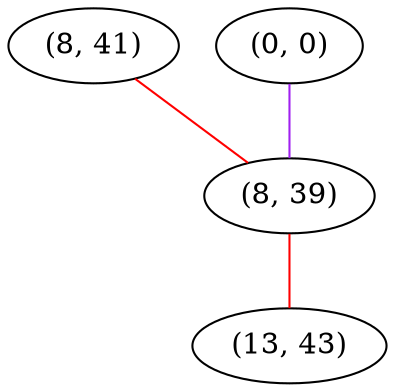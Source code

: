 graph "" {
"(8, 41)";
"(0, 0)";
"(8, 39)";
"(13, 43)";
"(8, 41)" -- "(8, 39)"  [color=red, key=0, weight=1];
"(0, 0)" -- "(8, 39)"  [color=purple, key=0, weight=4];
"(8, 39)" -- "(13, 43)"  [color=red, key=0, weight=1];
}
